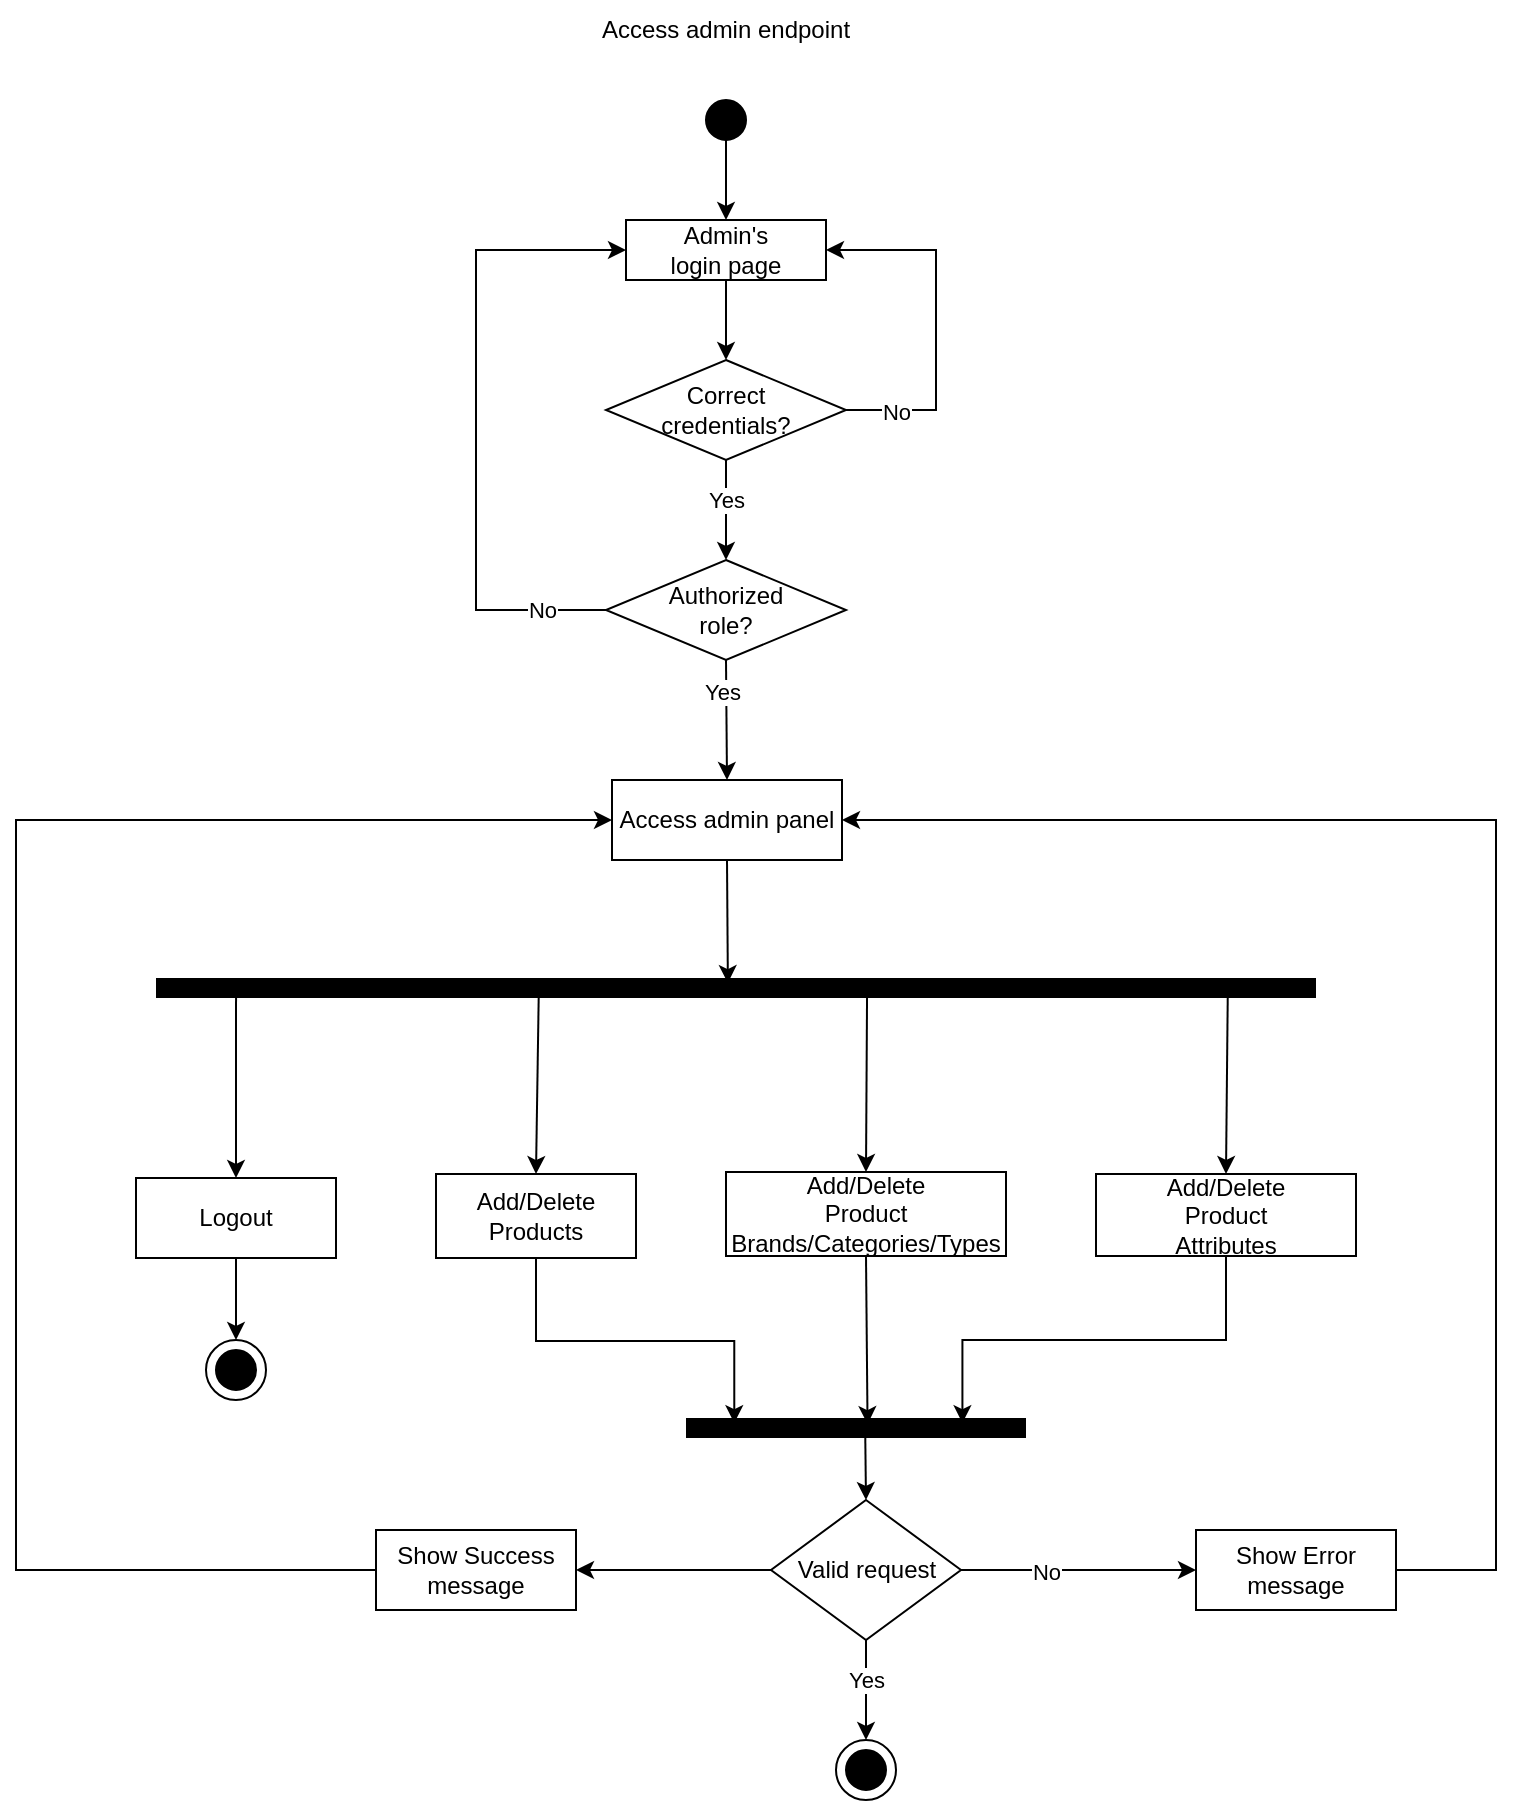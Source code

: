 <mxfile version="20.8.16" type="device"><diagram name="Page-1" id="xIqQ_K_Xyni-cTacmcwM"><mxGraphModel dx="2320" dy="1116" grid="1" gridSize="10" guides="1" tooltips="1" connect="1" arrows="1" fold="1" page="1" pageScale="1" pageWidth="850" pageHeight="1100" math="0" shadow="0"><root><mxCell id="0"/><mxCell id="1" parent="0"/><mxCell id="xhxZX35iNRVXYIYDNDWJ-1" value="" style="ellipse;whiteSpace=wrap;html=1;aspect=fixed;fillColor=#000000;" parent="1" vertex="1"><mxGeometry x="415" y="60" width="20" height="20" as="geometry"/></mxCell><mxCell id="xhxZX35iNRVXYIYDNDWJ-2" value="Access admin endpoint" style="text;html=1;strokeColor=none;fillColor=none;align=center;verticalAlign=middle;whiteSpace=wrap;rounded=0;" parent="1" vertex="1"><mxGeometry x="360" y="10" width="130" height="30" as="geometry"/></mxCell><mxCell id="xhxZX35iNRVXYIYDNDWJ-3" value="" style="endArrow=classic;html=1;rounded=0;exitX=0.5;exitY=1;exitDx=0;exitDy=0;entryX=0.5;entryY=0;entryDx=0;entryDy=0;" parent="1" source="xhxZX35iNRVXYIYDNDWJ-1" target="xhxZX35iNRVXYIYDNDWJ-4" edge="1"><mxGeometry width="50" height="50" relative="1" as="geometry"><mxPoint x="440" y="180" as="sourcePoint"/><mxPoint x="425" y="120" as="targetPoint"/></mxGeometry></mxCell><mxCell id="xhxZX35iNRVXYIYDNDWJ-4" value="Admin's&lt;br&gt;login page" style="rounded=0;whiteSpace=wrap;html=1;fillColor=#FFFFFF;" parent="1" vertex="1"><mxGeometry x="375" y="120" width="100" height="30" as="geometry"/></mxCell><mxCell id="xhxZX35iNRVXYIYDNDWJ-5" value="" style="endArrow=classic;html=1;rounded=0;exitX=0.5;exitY=1;exitDx=0;exitDy=0;entryX=0.5;entryY=0;entryDx=0;entryDy=0;" parent="1" source="xhxZX35iNRVXYIYDNDWJ-4" target="xhxZX35iNRVXYIYDNDWJ-6" edge="1"><mxGeometry width="50" height="50" relative="1" as="geometry"><mxPoint x="500" y="240" as="sourcePoint"/><mxPoint x="425" y="190" as="targetPoint"/></mxGeometry></mxCell><mxCell id="xhxZX35iNRVXYIYDNDWJ-6" value="Correct&lt;br&gt;credentials?" style="rhombus;whiteSpace=wrap;html=1;fillColor=#FFFFFF;" parent="1" vertex="1"><mxGeometry x="365" y="190" width="120" height="50" as="geometry"/></mxCell><mxCell id="xhxZX35iNRVXYIYDNDWJ-7" value="" style="endArrow=classic;html=1;rounded=0;exitX=1;exitY=0.5;exitDx=0;exitDy=0;entryX=1;entryY=0.5;entryDx=0;entryDy=0;edgeStyle=elbowEdgeStyle;" parent="1" source="xhxZX35iNRVXYIYDNDWJ-6" target="xhxZX35iNRVXYIYDNDWJ-4" edge="1"><mxGeometry width="50" height="50" relative="1" as="geometry"><mxPoint x="530" y="210" as="sourcePoint"/><mxPoint x="580" y="160" as="targetPoint"/><Array as="points"><mxPoint x="530" y="170"/></Array></mxGeometry></mxCell><mxCell id="xhxZX35iNRVXYIYDNDWJ-8" value="No" style="edgeLabel;html=1;align=center;verticalAlign=middle;resizable=0;points=[];" parent="xhxZX35iNRVXYIYDNDWJ-7" vertex="1" connectable="0"><mxGeometry x="-0.802" y="-1" relative="1" as="geometry"><mxPoint x="7" as="offset"/></mxGeometry></mxCell><mxCell id="xhxZX35iNRVXYIYDNDWJ-9" value="" style="endArrow=classic;html=1;rounded=0;exitX=0.5;exitY=1;exitDx=0;exitDy=0;entryX=0.5;entryY=0;entryDx=0;entryDy=0;" parent="1" source="xhxZX35iNRVXYIYDNDWJ-6" target="xhxZX35iNRVXYIYDNDWJ-12" edge="1"><mxGeometry width="50" height="50" relative="1" as="geometry"><mxPoint x="480" y="380" as="sourcePoint"/><mxPoint x="425" y="290" as="targetPoint"/></mxGeometry></mxCell><mxCell id="xhxZX35iNRVXYIYDNDWJ-10" value="Yes" style="edgeLabel;html=1;align=center;verticalAlign=middle;resizable=0;points=[];" parent="xhxZX35iNRVXYIYDNDWJ-9" vertex="1" connectable="0"><mxGeometry x="-0.329" y="4" relative="1" as="geometry"><mxPoint x="-4" y="3" as="offset"/></mxGeometry></mxCell><mxCell id="xhxZX35iNRVXYIYDNDWJ-12" value="Authorized&lt;br&gt;role?" style="rhombus;whiteSpace=wrap;html=1;fillColor=#FFFFFF;" parent="1" vertex="1"><mxGeometry x="365" y="290" width="120" height="50" as="geometry"/></mxCell><mxCell id="xhxZX35iNRVXYIYDNDWJ-13" value="" style="endArrow=classic;html=1;rounded=0;exitX=0;exitY=0.5;exitDx=0;exitDy=0;entryX=0;entryY=0.5;entryDx=0;entryDy=0;edgeStyle=elbowEdgeStyle;" parent="1" source="xhxZX35iNRVXYIYDNDWJ-12" target="xhxZX35iNRVXYIYDNDWJ-4" edge="1"><mxGeometry width="50" height="50" relative="1" as="geometry"><mxPoint x="290" y="340" as="sourcePoint"/><mxPoint x="280" y="320" as="targetPoint"/><Array as="points"><mxPoint x="300" y="230"/></Array></mxGeometry></mxCell><mxCell id="xhxZX35iNRVXYIYDNDWJ-15" value="No" style="edgeLabel;html=1;align=center;verticalAlign=middle;resizable=0;points=[];" parent="xhxZX35iNRVXYIYDNDWJ-13" vertex="1" connectable="0"><mxGeometry x="-0.799" y="-3" relative="1" as="geometry"><mxPoint y="3" as="offset"/></mxGeometry></mxCell><mxCell id="xhxZX35iNRVXYIYDNDWJ-16" value="" style="endArrow=classic;html=1;rounded=0;exitX=0.5;exitY=1;exitDx=0;exitDy=0;entryX=0.5;entryY=0;entryDx=0;entryDy=0;" parent="1" source="xhxZX35iNRVXYIYDNDWJ-12" target="xhxZX35iNRVXYIYDNDWJ-18" edge="1"><mxGeometry width="50" height="50" relative="1" as="geometry"><mxPoint x="425" y="350" as="sourcePoint"/><mxPoint x="425" y="390" as="targetPoint"/></mxGeometry></mxCell><mxCell id="xhxZX35iNRVXYIYDNDWJ-17" value="Yes" style="edgeLabel;html=1;align=center;verticalAlign=middle;resizable=0;points=[];" parent="xhxZX35iNRVXYIYDNDWJ-16" vertex="1" connectable="0"><mxGeometry x="-0.477" y="-2" relative="1" as="geometry"><mxPoint as="offset"/></mxGeometry></mxCell><mxCell id="xhxZX35iNRVXYIYDNDWJ-18" value="Access admin panel" style="rounded=0;whiteSpace=wrap;html=1;fillColor=#FFFFFF;" parent="1" vertex="1"><mxGeometry x="368" y="400" width="115" height="40" as="geometry"/></mxCell><mxCell id="xhxZX35iNRVXYIYDNDWJ-19" style="edgeStyle=elbowEdgeStyle;rounded=0;orthogonalLoop=1;jettySize=auto;html=1;exitX=0.5;exitY=1;exitDx=0;exitDy=0;" parent="1" source="xhxZX35iNRVXYIYDNDWJ-18" target="xhxZX35iNRVXYIYDNDWJ-18" edge="1"><mxGeometry relative="1" as="geometry"/></mxCell><mxCell id="xhxZX35iNRVXYIYDNDWJ-20" value="" style="endArrow=classic;html=1;rounded=0;exitX=0.5;exitY=1;exitDx=0;exitDy=0;entryX=0.493;entryY=0.192;entryDx=0;entryDy=0;entryPerimeter=0;" parent="1" source="xhxZX35iNRVXYIYDNDWJ-18" target="xhxZX35iNRVXYIYDNDWJ-27" edge="1"><mxGeometry width="50" height="50" relative="1" as="geometry"><mxPoint x="430" y="520" as="sourcePoint"/><mxPoint x="426" y="500" as="targetPoint"/></mxGeometry></mxCell><mxCell id="xhxZX35iNRVXYIYDNDWJ-27" value="" style="line;strokeWidth=10;fillColor=none;align=left;verticalAlign=middle;spacingTop=-1;spacingLeft=3;spacingRight=3;rotatable=0;labelPosition=right;points=[];portConstraint=eastwest;strokeColor=#000000;" parent="1" vertex="1"><mxGeometry x="140" y="500" width="580" height="8" as="geometry"/></mxCell><mxCell id="xhxZX35iNRVXYIYDNDWJ-28" value="" style="endArrow=classic;html=1;rounded=0;exitX=0.069;exitY=0.222;exitDx=0;exitDy=0;exitPerimeter=0;entryX=0.5;entryY=0;entryDx=0;entryDy=0;" parent="1" source="xhxZX35iNRVXYIYDNDWJ-27" target="xhxZX35iNRVXYIYDNDWJ-29" edge="1"><mxGeometry width="50" height="50" relative="1" as="geometry"><mxPoint x="320" y="600" as="sourcePoint"/><mxPoint x="357" y="570" as="targetPoint"/></mxGeometry></mxCell><mxCell id="xhxZX35iNRVXYIYDNDWJ-29" value="Logout" style="rounded=0;whiteSpace=wrap;html=1;fillColor=#FFFFFF;" parent="1" vertex="1"><mxGeometry x="130" y="599" width="100" height="40" as="geometry"/></mxCell><mxCell id="xhxZX35iNRVXYIYDNDWJ-33" value="Add/Delete Products" style="rounded=0;whiteSpace=wrap;html=1;fillColor=#FFFFFF;" parent="1" vertex="1"><mxGeometry x="280" y="597" width="100" height="42" as="geometry"/></mxCell><mxCell id="xhxZX35iNRVXYIYDNDWJ-34" value="" style="endArrow=classic;html=1;rounded=0;entryX=0.5;entryY=0;entryDx=0;entryDy=0;exitX=0.33;exitY=0.658;exitDx=0;exitDy=0;exitPerimeter=0;" parent="1" source="xhxZX35iNRVXYIYDNDWJ-27" target="xhxZX35iNRVXYIYDNDWJ-33" edge="1"><mxGeometry width="50" height="50" relative="1" as="geometry"><mxPoint x="460" y="560" as="sourcePoint"/><mxPoint x="640" y="560" as="targetPoint"/></mxGeometry></mxCell><mxCell id="xhxZX35iNRVXYIYDNDWJ-35" value="Add/Delete&lt;br&gt;Product&lt;br&gt;Brands/Categories/Types" style="rounded=0;whiteSpace=wrap;html=1;fillColor=#FFFFFF;" parent="1" vertex="1"><mxGeometry x="425" y="596" width="140" height="42" as="geometry"/></mxCell><mxCell id="xhxZX35iNRVXYIYDNDWJ-36" value="Add/Delete&lt;br&gt;Product&lt;br&gt;Attributes" style="rounded=0;whiteSpace=wrap;html=1;fillColor=#FFFFFF;" parent="1" vertex="1"><mxGeometry x="610" y="597" width="130" height="41" as="geometry"/></mxCell><mxCell id="xhxZX35iNRVXYIYDNDWJ-37" value="" style="endArrow=classic;html=1;rounded=0;entryX=0.5;entryY=0;entryDx=0;entryDy=0;exitX=0.613;exitY=0.658;exitDx=0;exitDy=0;exitPerimeter=0;" parent="1" source="xhxZX35iNRVXYIYDNDWJ-27" target="xhxZX35iNRVXYIYDNDWJ-35" edge="1"><mxGeometry width="50" height="50" relative="1" as="geometry"><mxPoint x="500" y="540" as="sourcePoint"/><mxPoint x="490" y="550" as="targetPoint"/></mxGeometry></mxCell><mxCell id="xhxZX35iNRVXYIYDNDWJ-38" value="" style="endArrow=classic;html=1;rounded=0;exitX=0.924;exitY=0.408;exitDx=0;exitDy=0;exitPerimeter=0;entryX=0.5;entryY=0;entryDx=0;entryDy=0;" parent="1" source="xhxZX35iNRVXYIYDNDWJ-27" target="xhxZX35iNRVXYIYDNDWJ-36" edge="1"><mxGeometry width="50" height="50" relative="1" as="geometry"><mxPoint x="560" y="590" as="sourcePoint"/><mxPoint x="610" y="540" as="targetPoint"/></mxGeometry></mxCell><mxCell id="xhxZX35iNRVXYIYDNDWJ-39" value="Valid request" style="rhombus;whiteSpace=wrap;html=1;fillColor=#FFFFFF;" parent="1" vertex="1"><mxGeometry x="447.5" y="760" width="95" height="70" as="geometry"/></mxCell><mxCell id="xhxZX35iNRVXYIYDNDWJ-43" value="" style="endArrow=classic;html=1;rounded=0;exitX=0.5;exitY=1;exitDx=0;exitDy=0;entryX=0.5;entryY=0;entryDx=0;entryDy=0;" parent="1" source="xhxZX35iNRVXYIYDNDWJ-39" target="xhxZX35iNRVXYIYDNDWJ-45" edge="1"><mxGeometry width="50" height="50" relative="1" as="geometry"><mxPoint x="490" y="910" as="sourcePoint"/><mxPoint x="495" y="880" as="targetPoint"/></mxGeometry></mxCell><mxCell id="xhxZX35iNRVXYIYDNDWJ-46" value="Yes" style="edgeLabel;html=1;align=center;verticalAlign=middle;resizable=0;points=[];" parent="xhxZX35iNRVXYIYDNDWJ-43" vertex="1" connectable="0"><mxGeometry x="-0.409" relative="1" as="geometry"><mxPoint y="5" as="offset"/></mxGeometry></mxCell><mxCell id="xhxZX35iNRVXYIYDNDWJ-45" value="" style="ellipse;whiteSpace=wrap;html=1;aspect=fixed;fillColor=#FFFFFF;" parent="1" vertex="1"><mxGeometry x="480" y="880" width="30" height="30" as="geometry"/></mxCell><mxCell id="xhxZX35iNRVXYIYDNDWJ-44" value="" style="ellipse;whiteSpace=wrap;html=1;aspect=fixed;fillColor=#000000;" parent="1" vertex="1"><mxGeometry x="485" y="885" width="20" height="20" as="geometry"/></mxCell><mxCell id="xhxZX35iNRVXYIYDNDWJ-47" value="" style="endArrow=classic;html=1;rounded=0;exitX=0.5;exitY=1;exitDx=0;exitDy=0;entryX=0.142;entryY=0.194;entryDx=0;entryDy=0;entryPerimeter=0;edgeStyle=elbowEdgeStyle;elbow=vertical;" parent="1" source="xhxZX35iNRVXYIYDNDWJ-33" target="xhxZX35iNRVXYIYDNDWJ-48" edge="1"><mxGeometry width="50" height="50" relative="1" as="geometry"><mxPoint x="370" y="740" as="sourcePoint"/><mxPoint x="330" y="700" as="targetPoint"/></mxGeometry></mxCell><mxCell id="xhxZX35iNRVXYIYDNDWJ-48" value="" style="line;strokeWidth=10;fillColor=none;align=left;verticalAlign=middle;spacingTop=-1;spacingLeft=3;spacingRight=3;rotatable=0;labelPosition=right;points=[];portConstraint=eastwest;strokeColor=#000000;" parent="1" vertex="1"><mxGeometry x="405" y="720" width="170" height="8" as="geometry"/></mxCell><mxCell id="xhxZX35iNRVXYIYDNDWJ-49" value="" style="endArrow=classic;html=1;rounded=0;entryX=0.5;entryY=0;entryDx=0;entryDy=0;exitX=0.527;exitY=0.535;exitDx=0;exitDy=0;exitPerimeter=0;" parent="1" source="xhxZX35iNRVXYIYDNDWJ-48" target="xhxZX35iNRVXYIYDNDWJ-39" edge="1"><mxGeometry width="50" height="50" relative="1" as="geometry"><mxPoint x="290" y="790" as="sourcePoint"/><mxPoint x="340" y="740" as="targetPoint"/></mxGeometry></mxCell><mxCell id="xhxZX35iNRVXYIYDNDWJ-50" value="" style="endArrow=classic;html=1;rounded=0;elbow=vertical;exitX=0.5;exitY=1;exitDx=0;exitDy=0;entryX=0.534;entryY=0.258;entryDx=0;entryDy=0;entryPerimeter=0;" parent="1" source="xhxZX35iNRVXYIYDNDWJ-35" target="xhxZX35iNRVXYIYDNDWJ-48" edge="1"><mxGeometry width="50" height="50" relative="1" as="geometry"><mxPoint x="500" y="710" as="sourcePoint"/><mxPoint x="550" y="660" as="targetPoint"/></mxGeometry></mxCell><mxCell id="xhxZX35iNRVXYIYDNDWJ-51" value="" style="endArrow=classic;html=1;rounded=0;elbow=vertical;exitX=0.5;exitY=1;exitDx=0;exitDy=0;entryX=0.813;entryY=0.194;entryDx=0;entryDy=0;entryPerimeter=0;edgeStyle=elbowEdgeStyle;" parent="1" source="xhxZX35iNRVXYIYDNDWJ-36" target="xhxZX35iNRVXYIYDNDWJ-48" edge="1"><mxGeometry width="50" height="50" relative="1" as="geometry"><mxPoint x="580" y="720" as="sourcePoint"/><mxPoint x="630" y="670" as="targetPoint"/></mxGeometry></mxCell><mxCell id="xhxZX35iNRVXYIYDNDWJ-54" value="Show Error message" style="rounded=0;whiteSpace=wrap;html=1;fillColor=#FFFFFF;" parent="1" vertex="1"><mxGeometry x="660" y="775" width="100" height="40" as="geometry"/></mxCell><mxCell id="xhxZX35iNRVXYIYDNDWJ-55" value="" style="endArrow=classic;html=1;rounded=0;exitX=1;exitY=0.5;exitDx=0;exitDy=0;entryX=0;entryY=0.5;entryDx=0;entryDy=0;" parent="1" source="xhxZX35iNRVXYIYDNDWJ-39" target="xhxZX35iNRVXYIYDNDWJ-54" edge="1"><mxGeometry width="50" height="50" relative="1" as="geometry"><mxPoint x="570" y="800" as="sourcePoint"/><mxPoint x="620" y="750" as="targetPoint"/></mxGeometry></mxCell><mxCell id="xhxZX35iNRVXYIYDNDWJ-57" value="No" style="edgeLabel;html=1;align=center;verticalAlign=middle;resizable=0;points=[];" parent="xhxZX35iNRVXYIYDNDWJ-55" vertex="1" connectable="0"><mxGeometry x="-0.274" y="-1" relative="1" as="geometry"><mxPoint as="offset"/></mxGeometry></mxCell><mxCell id="xhxZX35iNRVXYIYDNDWJ-56" value="" style="endArrow=classic;html=1;rounded=0;exitX=1;exitY=0.5;exitDx=0;exitDy=0;entryX=1;entryY=0.5;entryDx=0;entryDy=0;edgeStyle=elbowEdgeStyle;" parent="1" source="xhxZX35iNRVXYIYDNDWJ-54" target="xhxZX35iNRVXYIYDNDWJ-18" edge="1"><mxGeometry width="50" height="50" relative="1" as="geometry"><mxPoint x="730" y="770" as="sourcePoint"/><mxPoint x="780" y="720" as="targetPoint"/><Array as="points"><mxPoint x="810" y="620"/></Array></mxGeometry></mxCell><mxCell id="xhxZX35iNRVXYIYDNDWJ-58" value="Show Success message" style="rounded=0;whiteSpace=wrap;html=1;fillColor=#FFFFFF;" parent="1" vertex="1"><mxGeometry x="250" y="775" width="100" height="40" as="geometry"/></mxCell><mxCell id="xhxZX35iNRVXYIYDNDWJ-59" value="" style="endArrow=classic;html=1;rounded=0;exitX=0;exitY=0.5;exitDx=0;exitDy=0;entryX=1;entryY=0.5;entryDx=0;entryDy=0;" parent="1" source="xhxZX35iNRVXYIYDNDWJ-39" target="xhxZX35iNRVXYIYDNDWJ-58" edge="1"><mxGeometry width="50" height="50" relative="1" as="geometry"><mxPoint x="380" y="810" as="sourcePoint"/><mxPoint x="430" y="760" as="targetPoint"/></mxGeometry></mxCell><mxCell id="xhxZX35iNRVXYIYDNDWJ-60" value="" style="endArrow=classic;html=1;rounded=0;exitX=0;exitY=0.5;exitDx=0;exitDy=0;entryX=0;entryY=0.5;entryDx=0;entryDy=0;edgeStyle=elbowEdgeStyle;" parent="1" source="xhxZX35iNRVXYIYDNDWJ-58" target="xhxZX35iNRVXYIYDNDWJ-18" edge="1"><mxGeometry width="50" height="50" relative="1" as="geometry"><mxPoint x="70" y="740" as="sourcePoint"/><mxPoint x="120" y="690" as="targetPoint"/><Array as="points"><mxPoint x="70" y="600"/></Array></mxGeometry></mxCell><mxCell id="SaN35cyK70AdggwL9lth-1" value="" style="endArrow=classic;html=1;rounded=0;exitX=0.5;exitY=1;exitDx=0;exitDy=0;entryX=0.5;entryY=0;entryDx=0;entryDy=0;" edge="1" parent="1" source="xhxZX35iNRVXYIYDNDWJ-29" target="SaN35cyK70AdggwL9lth-2"><mxGeometry width="50" height="50" relative="1" as="geometry"><mxPoint x="190" y="750" as="sourcePoint"/><mxPoint x="240" y="700" as="targetPoint"/></mxGeometry></mxCell><mxCell id="SaN35cyK70AdggwL9lth-2" value="" style="ellipse;whiteSpace=wrap;html=1;aspect=fixed;fillColor=#FFFFFF;" vertex="1" parent="1"><mxGeometry x="165" y="680" width="30" height="30" as="geometry"/></mxCell><mxCell id="SaN35cyK70AdggwL9lth-3" value="" style="ellipse;whiteSpace=wrap;html=1;aspect=fixed;fillColor=#000000;" vertex="1" parent="1"><mxGeometry x="170" y="685" width="20" height="20" as="geometry"/></mxCell></root></mxGraphModel></diagram></mxfile>